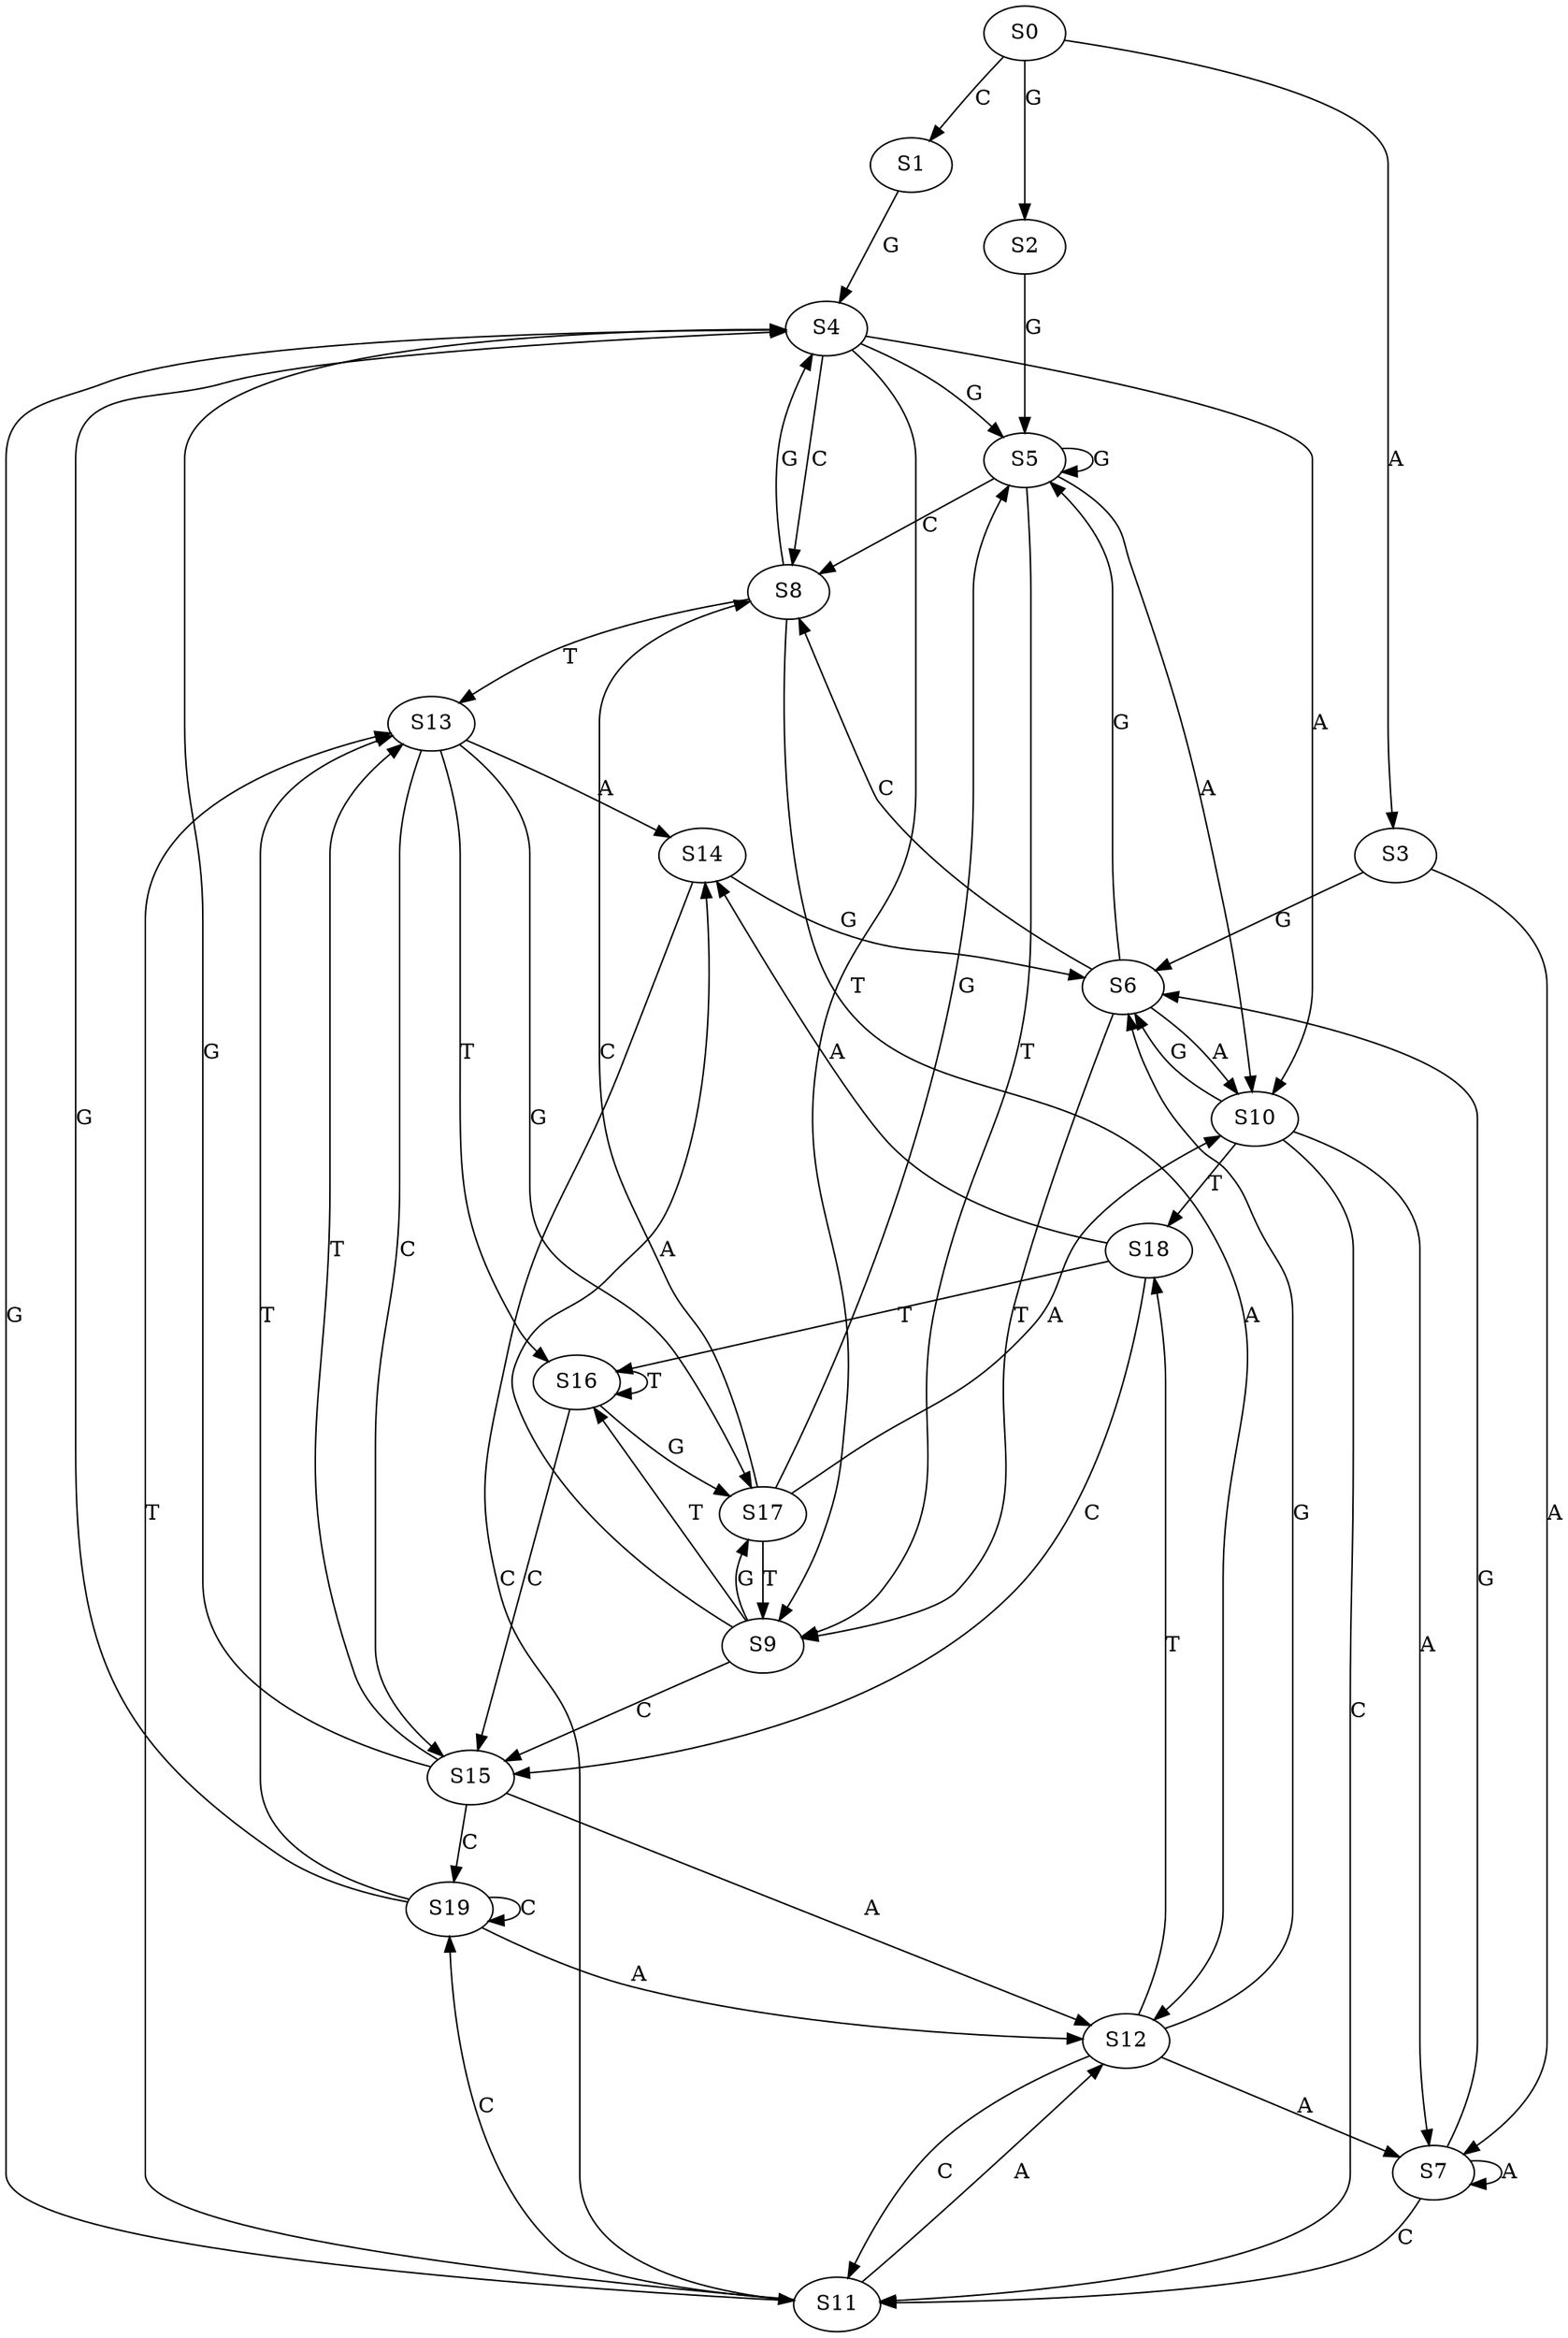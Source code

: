 strict digraph  {
	S0 -> S1 [ label = C ];
	S0 -> S2 [ label = G ];
	S0 -> S3 [ label = A ];
	S1 -> S4 [ label = G ];
	S2 -> S5 [ label = G ];
	S3 -> S6 [ label = G ];
	S3 -> S7 [ label = A ];
	S4 -> S5 [ label = G ];
	S4 -> S8 [ label = C ];
	S4 -> S9 [ label = T ];
	S4 -> S10 [ label = A ];
	S5 -> S9 [ label = T ];
	S5 -> S10 [ label = A ];
	S5 -> S5 [ label = G ];
	S5 -> S8 [ label = C ];
	S6 -> S9 [ label = T ];
	S6 -> S10 [ label = A ];
	S6 -> S8 [ label = C ];
	S6 -> S5 [ label = G ];
	S7 -> S6 [ label = G ];
	S7 -> S11 [ label = C ];
	S7 -> S7 [ label = A ];
	S8 -> S4 [ label = G ];
	S8 -> S12 [ label = A ];
	S8 -> S13 [ label = T ];
	S9 -> S14 [ label = A ];
	S9 -> S15 [ label = C ];
	S9 -> S16 [ label = T ];
	S9 -> S17 [ label = G ];
	S10 -> S7 [ label = A ];
	S10 -> S6 [ label = G ];
	S10 -> S11 [ label = C ];
	S10 -> S18 [ label = T ];
	S11 -> S12 [ label = A ];
	S11 -> S19 [ label = C ];
	S11 -> S4 [ label = G ];
	S11 -> S13 [ label = T ];
	S12 -> S7 [ label = A ];
	S12 -> S11 [ label = C ];
	S12 -> S6 [ label = G ];
	S12 -> S18 [ label = T ];
	S13 -> S16 [ label = T ];
	S13 -> S15 [ label = C ];
	S13 -> S17 [ label = G ];
	S13 -> S14 [ label = A ];
	S14 -> S6 [ label = G ];
	S14 -> S11 [ label = C ];
	S15 -> S12 [ label = A ];
	S15 -> S4 [ label = G ];
	S15 -> S19 [ label = C ];
	S15 -> S13 [ label = T ];
	S16 -> S15 [ label = C ];
	S16 -> S17 [ label = G ];
	S16 -> S16 [ label = T ];
	S17 -> S9 [ label = T ];
	S17 -> S5 [ label = G ];
	S17 -> S8 [ label = C ];
	S17 -> S10 [ label = A ];
	S18 -> S15 [ label = C ];
	S18 -> S16 [ label = T ];
	S18 -> S14 [ label = A ];
	S19 -> S12 [ label = A ];
	S19 -> S4 [ label = G ];
	S19 -> S13 [ label = T ];
	S19 -> S19 [ label = C ];
}
